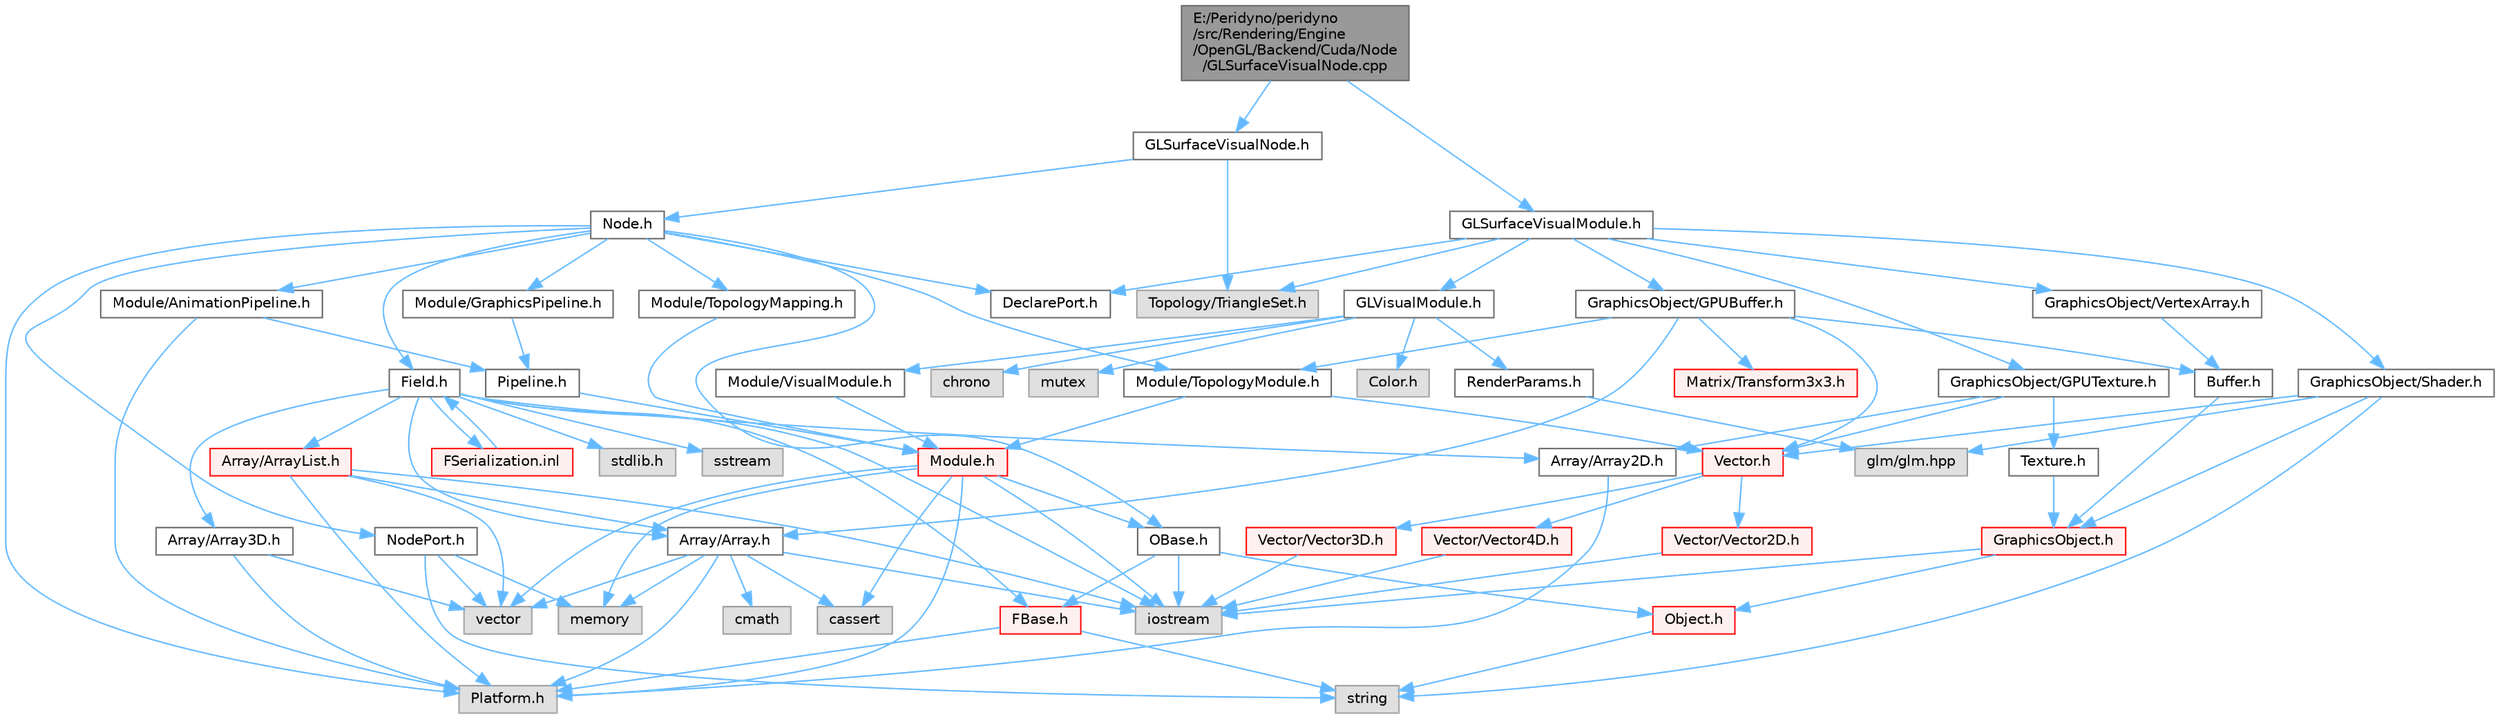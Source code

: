 digraph "E:/Peridyno/peridyno/src/Rendering/Engine/OpenGL/Backend/Cuda/Node/GLSurfaceVisualNode.cpp"
{
 // LATEX_PDF_SIZE
  bgcolor="transparent";
  edge [fontname=Helvetica,fontsize=10,labelfontname=Helvetica,labelfontsize=10];
  node [fontname=Helvetica,fontsize=10,shape=box,height=0.2,width=0.4];
  Node1 [id="Node000001",label="E:/Peridyno/peridyno\l/src/Rendering/Engine\l/OpenGL/Backend/Cuda/Node\l/GLSurfaceVisualNode.cpp",height=0.2,width=0.4,color="gray40", fillcolor="grey60", style="filled", fontcolor="black",tooltip=" "];
  Node1 -> Node2 [id="edge1_Node000001_Node000002",color="steelblue1",style="solid",tooltip=" "];
  Node2 [id="Node000002",label="GLSurfaceVisualNode.h",height=0.2,width=0.4,color="grey40", fillcolor="white", style="filled",URL="$_g_l_surface_visual_node_8h.html",tooltip=" "];
  Node2 -> Node3 [id="edge2_Node000002_Node000003",color="steelblue1",style="solid",tooltip=" "];
  Node3 [id="Node000003",label="Node.h",height=0.2,width=0.4,color="grey40", fillcolor="white", style="filled",URL="$_node_8h.html",tooltip=" "];
  Node3 -> Node4 [id="edge3_Node000003_Node000004",color="steelblue1",style="solid",tooltip=" "];
  Node4 [id="Node000004",label="OBase.h",height=0.2,width=0.4,color="grey40", fillcolor="white", style="filled",URL="$_o_base_8h.html",tooltip=" "];
  Node4 -> Node5 [id="edge4_Node000004_Node000005",color="steelblue1",style="solid",tooltip=" "];
  Node5 [id="Node000005",label="iostream",height=0.2,width=0.4,color="grey60", fillcolor="#E0E0E0", style="filled",tooltip=" "];
  Node4 -> Node6 [id="edge5_Node000004_Node000006",color="steelblue1",style="solid",tooltip=" "];
  Node6 [id="Node000006",label="FBase.h",height=0.2,width=0.4,color="red", fillcolor="#FFF0F0", style="filled",URL="$_f_base_8h.html",tooltip=" "];
  Node6 -> Node7 [id="edge6_Node000006_Node000007",color="steelblue1",style="solid",tooltip=" "];
  Node7 [id="Node000007",label="Platform.h",height=0.2,width=0.4,color="grey60", fillcolor="#E0E0E0", style="filled",tooltip=" "];
  Node6 -> Node10 [id="edge7_Node000006_Node000010",color="steelblue1",style="solid",tooltip=" "];
  Node10 [id="Node000010",label="string",height=0.2,width=0.4,color="grey60", fillcolor="#E0E0E0", style="filled",tooltip=" "];
  Node4 -> Node13 [id="edge8_Node000004_Node000013",color="steelblue1",style="solid",tooltip=" "];
  Node13 [id="Node000013",label="Object.h",height=0.2,width=0.4,color="red", fillcolor="#FFF0F0", style="filled",URL="$_object_8h.html",tooltip=" "];
  Node13 -> Node10 [id="edge9_Node000013_Node000010",color="steelblue1",style="solid",tooltip=" "];
  Node3 -> Node16 [id="edge10_Node000003_Node000016",color="steelblue1",style="solid",tooltip=" "];
  Node16 [id="Node000016",label="Field.h",height=0.2,width=0.4,color="grey40", fillcolor="white", style="filled",URL="$_field_8h.html",tooltip=" "];
  Node16 -> Node5 [id="edge11_Node000016_Node000005",color="steelblue1",style="solid",tooltip=" "];
  Node16 -> Node17 [id="edge12_Node000016_Node000017",color="steelblue1",style="solid",tooltip=" "];
  Node17 [id="Node000017",label="stdlib.h",height=0.2,width=0.4,color="grey60", fillcolor="#E0E0E0", style="filled",tooltip=" "];
  Node16 -> Node18 [id="edge13_Node000016_Node000018",color="steelblue1",style="solid",tooltip=" "];
  Node18 [id="Node000018",label="sstream",height=0.2,width=0.4,color="grey60", fillcolor="#E0E0E0", style="filled",tooltip=" "];
  Node16 -> Node6 [id="edge14_Node000016_Node000006",color="steelblue1",style="solid",tooltip=" "];
  Node16 -> Node19 [id="edge15_Node000016_Node000019",color="steelblue1",style="solid",tooltip=" "];
  Node19 [id="Node000019",label="Array/Array.h",height=0.2,width=0.4,color="grey40", fillcolor="white", style="filled",URL="$_array_8h.html",tooltip=" "];
  Node19 -> Node7 [id="edge16_Node000019_Node000007",color="steelblue1",style="solid",tooltip=" "];
  Node19 -> Node20 [id="edge17_Node000019_Node000020",color="steelblue1",style="solid",tooltip=" "];
  Node20 [id="Node000020",label="cassert",height=0.2,width=0.4,color="grey60", fillcolor="#E0E0E0", style="filled",tooltip=" "];
  Node19 -> Node21 [id="edge18_Node000019_Node000021",color="steelblue1",style="solid",tooltip=" "];
  Node21 [id="Node000021",label="vector",height=0.2,width=0.4,color="grey60", fillcolor="#E0E0E0", style="filled",tooltip=" "];
  Node19 -> Node5 [id="edge19_Node000019_Node000005",color="steelblue1",style="solid",tooltip=" "];
  Node19 -> Node22 [id="edge20_Node000019_Node000022",color="steelblue1",style="solid",tooltip=" "];
  Node22 [id="Node000022",label="memory",height=0.2,width=0.4,color="grey60", fillcolor="#E0E0E0", style="filled",tooltip=" "];
  Node19 -> Node23 [id="edge21_Node000019_Node000023",color="steelblue1",style="solid",tooltip=" "];
  Node23 [id="Node000023",label="cmath",height=0.2,width=0.4,color="grey60", fillcolor="#E0E0E0", style="filled",tooltip=" "];
  Node16 -> Node24 [id="edge22_Node000016_Node000024",color="steelblue1",style="solid",tooltip=" "];
  Node24 [id="Node000024",label="Array/Array2D.h",height=0.2,width=0.4,color="grey40", fillcolor="white", style="filled",URL="$_array2_d_8h.html",tooltip=" "];
  Node24 -> Node7 [id="edge23_Node000024_Node000007",color="steelblue1",style="solid",tooltip=" "];
  Node16 -> Node25 [id="edge24_Node000016_Node000025",color="steelblue1",style="solid",tooltip=" "];
  Node25 [id="Node000025",label="Array/Array3D.h",height=0.2,width=0.4,color="grey40", fillcolor="white", style="filled",URL="$_array3_d_8h.html",tooltip=" "];
  Node25 -> Node7 [id="edge25_Node000025_Node000007",color="steelblue1",style="solid",tooltip=" "];
  Node25 -> Node21 [id="edge26_Node000025_Node000021",color="steelblue1",style="solid",tooltip=" "];
  Node16 -> Node26 [id="edge27_Node000016_Node000026",color="steelblue1",style="solid",tooltip=" "];
  Node26 [id="Node000026",label="Array/ArrayList.h",height=0.2,width=0.4,color="red", fillcolor="#FFF0F0", style="filled",URL="$_array_list_8h.html",tooltip=" "];
  Node26 -> Node21 [id="edge28_Node000026_Node000021",color="steelblue1",style="solid",tooltip=" "];
  Node26 -> Node5 [id="edge29_Node000026_Node000005",color="steelblue1",style="solid",tooltip=" "];
  Node26 -> Node7 [id="edge30_Node000026_Node000007",color="steelblue1",style="solid",tooltip=" "];
  Node26 -> Node19 [id="edge31_Node000026_Node000019",color="steelblue1",style="solid",tooltip=" "];
  Node16 -> Node67 [id="edge32_Node000016_Node000067",color="steelblue1",style="solid",tooltip=" "];
  Node67 [id="Node000067",label="FSerialization.inl",height=0.2,width=0.4,color="red", fillcolor="#FFF0F0", style="filled",URL="$_f_serialization_8inl.html",tooltip=" "];
  Node67 -> Node16 [id="edge33_Node000067_Node000016",color="steelblue1",style="solid",tooltip=" "];
  Node3 -> Node7 [id="edge34_Node000003_Node000007",color="steelblue1",style="solid",tooltip=" "];
  Node3 -> Node71 [id="edge35_Node000003_Node000071",color="steelblue1",style="solid",tooltip=" "];
  Node71 [id="Node000071",label="DeclarePort.h",height=0.2,width=0.4,color="grey40", fillcolor="white", style="filled",URL="$_declare_port_8h.html",tooltip=" "];
  Node3 -> Node72 [id="edge36_Node000003_Node000072",color="steelblue1",style="solid",tooltip=" "];
  Node72 [id="Node000072",label="NodePort.h",height=0.2,width=0.4,color="grey40", fillcolor="white", style="filled",URL="$_node_port_8h.html",tooltip=" "];
  Node72 -> Node10 [id="edge37_Node000072_Node000010",color="steelblue1",style="solid",tooltip=" "];
  Node72 -> Node21 [id="edge38_Node000072_Node000021",color="steelblue1",style="solid",tooltip=" "];
  Node72 -> Node22 [id="edge39_Node000072_Node000022",color="steelblue1",style="solid",tooltip=" "];
  Node3 -> Node73 [id="edge40_Node000003_Node000073",color="steelblue1",style="solid",tooltip=" "];
  Node73 [id="Node000073",label="Module/TopologyModule.h",height=0.2,width=0.4,color="grey40", fillcolor="white", style="filled",URL="$_topology_module_8h.html",tooltip=" "];
  Node73 -> Node31 [id="edge41_Node000073_Node000031",color="steelblue1",style="solid",tooltip=" "];
  Node31 [id="Node000031",label="Vector.h",height=0.2,width=0.4,color="red", fillcolor="#FFF0F0", style="filled",URL="$_vector_8h.html",tooltip=" "];
  Node31 -> Node32 [id="edge42_Node000031_Node000032",color="steelblue1",style="solid",tooltip=" "];
  Node32 [id="Node000032",label="Vector/Vector2D.h",height=0.2,width=0.4,color="red", fillcolor="#FFF0F0", style="filled",URL="$_vector2_d_8h.html",tooltip=" "];
  Node32 -> Node5 [id="edge43_Node000032_Node000005",color="steelblue1",style="solid",tooltip=" "];
  Node31 -> Node38 [id="edge44_Node000031_Node000038",color="steelblue1",style="solid",tooltip=" "];
  Node38 [id="Node000038",label="Vector/Vector3D.h",height=0.2,width=0.4,color="red", fillcolor="#FFF0F0", style="filled",URL="$_vector3_d_8h.html",tooltip=" "];
  Node38 -> Node5 [id="edge45_Node000038_Node000005",color="steelblue1",style="solid",tooltip=" "];
  Node31 -> Node41 [id="edge46_Node000031_Node000041",color="steelblue1",style="solid",tooltip=" "];
  Node41 [id="Node000041",label="Vector/Vector4D.h",height=0.2,width=0.4,color="red", fillcolor="#FFF0F0", style="filled",URL="$_vector4_d_8h.html",tooltip=" "];
  Node41 -> Node5 [id="edge47_Node000041_Node000005",color="steelblue1",style="solid",tooltip=" "];
  Node73 -> Node74 [id="edge48_Node000073_Node000074",color="steelblue1",style="solid",tooltip=" "];
  Node74 [id="Node000074",label="Module.h",height=0.2,width=0.4,color="red", fillcolor="#FFF0F0", style="filled",URL="$_module_8h.html",tooltip=" "];
  Node74 -> Node7 [id="edge49_Node000074_Node000007",color="steelblue1",style="solid",tooltip=" "];
  Node74 -> Node22 [id="edge50_Node000074_Node000022",color="steelblue1",style="solid",tooltip=" "];
  Node74 -> Node21 [id="edge51_Node000074_Node000021",color="steelblue1",style="solid",tooltip=" "];
  Node74 -> Node20 [id="edge52_Node000074_Node000020",color="steelblue1",style="solid",tooltip=" "];
  Node74 -> Node5 [id="edge53_Node000074_Node000005",color="steelblue1",style="solid",tooltip=" "];
  Node74 -> Node4 [id="edge54_Node000074_Node000004",color="steelblue1",style="solid",tooltip=" "];
  Node3 -> Node93 [id="edge55_Node000003_Node000093",color="steelblue1",style="solid",tooltip=" "];
  Node93 [id="Node000093",label="Module/TopologyMapping.h",height=0.2,width=0.4,color="grey40", fillcolor="white", style="filled",URL="$_topology_mapping_8h.html",tooltip=" "];
  Node93 -> Node74 [id="edge56_Node000093_Node000074",color="steelblue1",style="solid",tooltip=" "];
  Node3 -> Node94 [id="edge57_Node000003_Node000094",color="steelblue1",style="solid",tooltip=" "];
  Node94 [id="Node000094",label="Module/AnimationPipeline.h",height=0.2,width=0.4,color="grey40", fillcolor="white", style="filled",URL="$_animation_pipeline_8h.html",tooltip=" "];
  Node94 -> Node95 [id="edge58_Node000094_Node000095",color="steelblue1",style="solid",tooltip=" "];
  Node95 [id="Node000095",label="Pipeline.h",height=0.2,width=0.4,color="grey40", fillcolor="white", style="filled",URL="$_pipeline_8h.html",tooltip=" "];
  Node95 -> Node74 [id="edge59_Node000095_Node000074",color="steelblue1",style="solid",tooltip=" "];
  Node94 -> Node7 [id="edge60_Node000094_Node000007",color="steelblue1",style="solid",tooltip=" "];
  Node3 -> Node96 [id="edge61_Node000003_Node000096",color="steelblue1",style="solid",tooltip=" "];
  Node96 [id="Node000096",label="Module/GraphicsPipeline.h",height=0.2,width=0.4,color="grey40", fillcolor="white", style="filled",URL="$_graphics_pipeline_8h.html",tooltip=" "];
  Node96 -> Node95 [id="edge62_Node000096_Node000095",color="steelblue1",style="solid",tooltip=" "];
  Node2 -> Node97 [id="edge63_Node000002_Node000097",color="steelblue1",style="solid",tooltip=" "];
  Node97 [id="Node000097",label="Topology/TriangleSet.h",height=0.2,width=0.4,color="grey60", fillcolor="#E0E0E0", style="filled",tooltip=" "];
  Node1 -> Node98 [id="edge64_Node000001_Node000098",color="steelblue1",style="solid",tooltip=" "];
  Node98 [id="Node000098",label="GLSurfaceVisualModule.h",height=0.2,width=0.4,color="grey40", fillcolor="white", style="filled",URL="$_g_l_surface_visual_module_8h.html",tooltip=" "];
  Node98 -> Node71 [id="edge65_Node000098_Node000071",color="steelblue1",style="solid",tooltip=" "];
  Node98 -> Node97 [id="edge66_Node000098_Node000097",color="steelblue1",style="solid",tooltip=" "];
  Node98 -> Node99 [id="edge67_Node000098_Node000099",color="steelblue1",style="solid",tooltip=" "];
  Node99 [id="Node000099",label="GLVisualModule.h",height=0.2,width=0.4,color="grey40", fillcolor="white", style="filled",URL="$_g_l_visual_module_8h.html",tooltip=" "];
  Node99 -> Node100 [id="edge68_Node000099_Node000100",color="steelblue1",style="solid",tooltip=" "];
  Node100 [id="Node000100",label="chrono",height=0.2,width=0.4,color="grey60", fillcolor="#E0E0E0", style="filled",tooltip=" "];
  Node99 -> Node76 [id="edge69_Node000099_Node000076",color="steelblue1",style="solid",tooltip=" "];
  Node76 [id="Node000076",label="mutex",height=0.2,width=0.4,color="grey60", fillcolor="#E0E0E0", style="filled",tooltip=" "];
  Node99 -> Node101 [id="edge70_Node000099_Node000101",color="steelblue1",style="solid",tooltip=" "];
  Node101 [id="Node000101",label="Module/VisualModule.h",height=0.2,width=0.4,color="grey40", fillcolor="white", style="filled",URL="$_visual_module_8h.html",tooltip=" "];
  Node101 -> Node74 [id="edge71_Node000101_Node000074",color="steelblue1",style="solid",tooltip=" "];
  Node99 -> Node102 [id="edge72_Node000099_Node000102",color="steelblue1",style="solid",tooltip=" "];
  Node102 [id="Node000102",label="Color.h",height=0.2,width=0.4,color="grey60", fillcolor="#E0E0E0", style="filled",tooltip=" "];
  Node99 -> Node103 [id="edge73_Node000099_Node000103",color="steelblue1",style="solid",tooltip=" "];
  Node103 [id="Node000103",label="RenderParams.h",height=0.2,width=0.4,color="grey40", fillcolor="white", style="filled",URL="$_render_params_8h.html",tooltip=" "];
  Node103 -> Node66 [id="edge74_Node000103_Node000066",color="steelblue1",style="solid",tooltip=" "];
  Node66 [id="Node000066",label="glm/glm.hpp",height=0.2,width=0.4,color="grey60", fillcolor="#E0E0E0", style="filled",tooltip=" "];
  Node98 -> Node104 [id="edge75_Node000098_Node000104",color="steelblue1",style="solid",tooltip=" "];
  Node104 [id="Node000104",label="GraphicsObject/GPUBuffer.h",height=0.2,width=0.4,color="grey40", fillcolor="white", style="filled",URL="$_g_p_u_buffer_8h.html",tooltip=" "];
  Node104 -> Node105 [id="edge76_Node000104_Node000105",color="steelblue1",style="solid",tooltip=" "];
  Node105 [id="Node000105",label="Buffer.h",height=0.2,width=0.4,color="grey40", fillcolor="white", style="filled",URL="$_buffer_8h.html",tooltip=" "];
  Node105 -> Node106 [id="edge77_Node000105_Node000106",color="steelblue1",style="solid",tooltip=" "];
  Node106 [id="Node000106",label="GraphicsObject.h",height=0.2,width=0.4,color="red", fillcolor="#FFF0F0", style="filled",URL="$_graphics_object_8h.html",tooltip=" "];
  Node106 -> Node5 [id="edge78_Node000106_Node000005",color="steelblue1",style="solid",tooltip=" "];
  Node106 -> Node13 [id="edge79_Node000106_Node000013",color="steelblue1",style="solid",tooltip=" "];
  Node104 -> Node19 [id="edge80_Node000104_Node000019",color="steelblue1",style="solid",tooltip=" "];
  Node104 -> Node31 [id="edge81_Node000104_Node000031",color="steelblue1",style="solid",tooltip=" "];
  Node104 -> Node61 [id="edge82_Node000104_Node000061",color="steelblue1",style="solid",tooltip=" "];
  Node61 [id="Node000061",label="Matrix/Transform3x3.h",height=0.2,width=0.4,color="red", fillcolor="#FFF0F0", style="filled",URL="$_transform3x3_8h.html",tooltip=" "];
  Node104 -> Node73 [id="edge83_Node000104_Node000073",color="steelblue1",style="solid",tooltip=" "];
  Node98 -> Node107 [id="edge84_Node000098_Node000107",color="steelblue1",style="solid",tooltip=" "];
  Node107 [id="Node000107",label="GraphicsObject/GPUTexture.h",height=0.2,width=0.4,color="grey40", fillcolor="white", style="filled",URL="$_g_p_u_texture_8h.html",tooltip=" "];
  Node107 -> Node108 [id="edge85_Node000107_Node000108",color="steelblue1",style="solid",tooltip=" "];
  Node108 [id="Node000108",label="Texture.h",height=0.2,width=0.4,color="grey40", fillcolor="white", style="filled",URL="$_texture_8h.html",tooltip=" "];
  Node108 -> Node106 [id="edge86_Node000108_Node000106",color="steelblue1",style="solid",tooltip=" "];
  Node107 -> Node31 [id="edge87_Node000107_Node000031",color="steelblue1",style="solid",tooltip=" "];
  Node107 -> Node24 [id="edge88_Node000107_Node000024",color="steelblue1",style="solid",tooltip=" "];
  Node98 -> Node109 [id="edge89_Node000098_Node000109",color="steelblue1",style="solid",tooltip=" "];
  Node109 [id="Node000109",label="GraphicsObject/VertexArray.h",height=0.2,width=0.4,color="grey40", fillcolor="white", style="filled",URL="$_vertex_array_8h.html",tooltip=" "];
  Node109 -> Node105 [id="edge90_Node000109_Node000105",color="steelblue1",style="solid",tooltip=" "];
  Node98 -> Node110 [id="edge91_Node000098_Node000110",color="steelblue1",style="solid",tooltip=" "];
  Node110 [id="Node000110",label="GraphicsObject/Shader.h",height=0.2,width=0.4,color="grey40", fillcolor="white", style="filled",URL="$_shader_8h.html",tooltip=" "];
  Node110 -> Node106 [id="edge92_Node000110_Node000106",color="steelblue1",style="solid",tooltip=" "];
  Node110 -> Node10 [id="edge93_Node000110_Node000010",color="steelblue1",style="solid",tooltip=" "];
  Node110 -> Node31 [id="edge94_Node000110_Node000031",color="steelblue1",style="solid",tooltip=" "];
  Node110 -> Node66 [id="edge95_Node000110_Node000066",color="steelblue1",style="solid",tooltip=" "];
}
